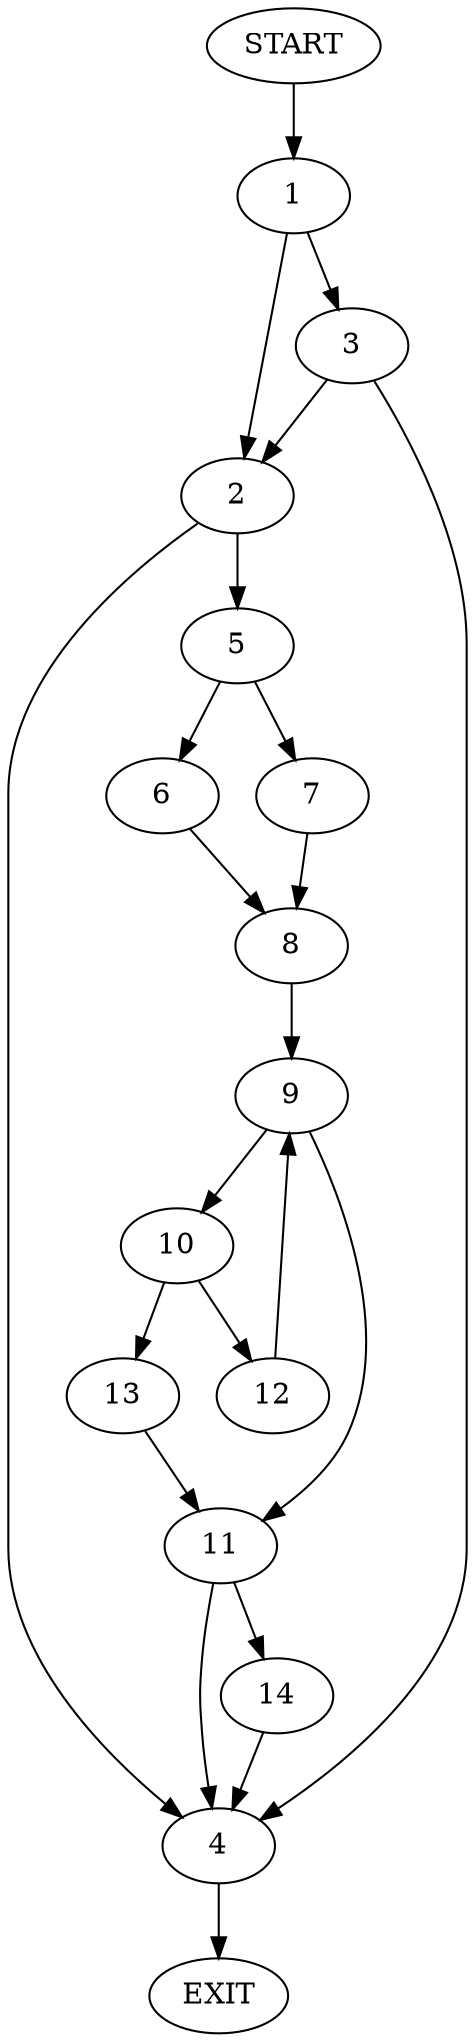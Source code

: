 digraph {
0 [label="START"];
1;
2;
3;
4;
5;
6;
7;
8;
9;
10;
11;
12;
13;
14;
15 [label="EXIT"];
0 -> 1;
1 -> 2;
1 -> 3;
2 -> 4;
2 -> 5;
3 -> 2;
3 -> 4;
4 -> 15;
5 -> 6;
5 -> 7;
6 -> 8;
7 -> 8;
8 -> 9;
9 -> 10;
9 -> 11;
10 -> 12;
10 -> 13;
11 -> 4;
11 -> 14;
12 -> 9;
13 -> 11;
14 -> 4;
}